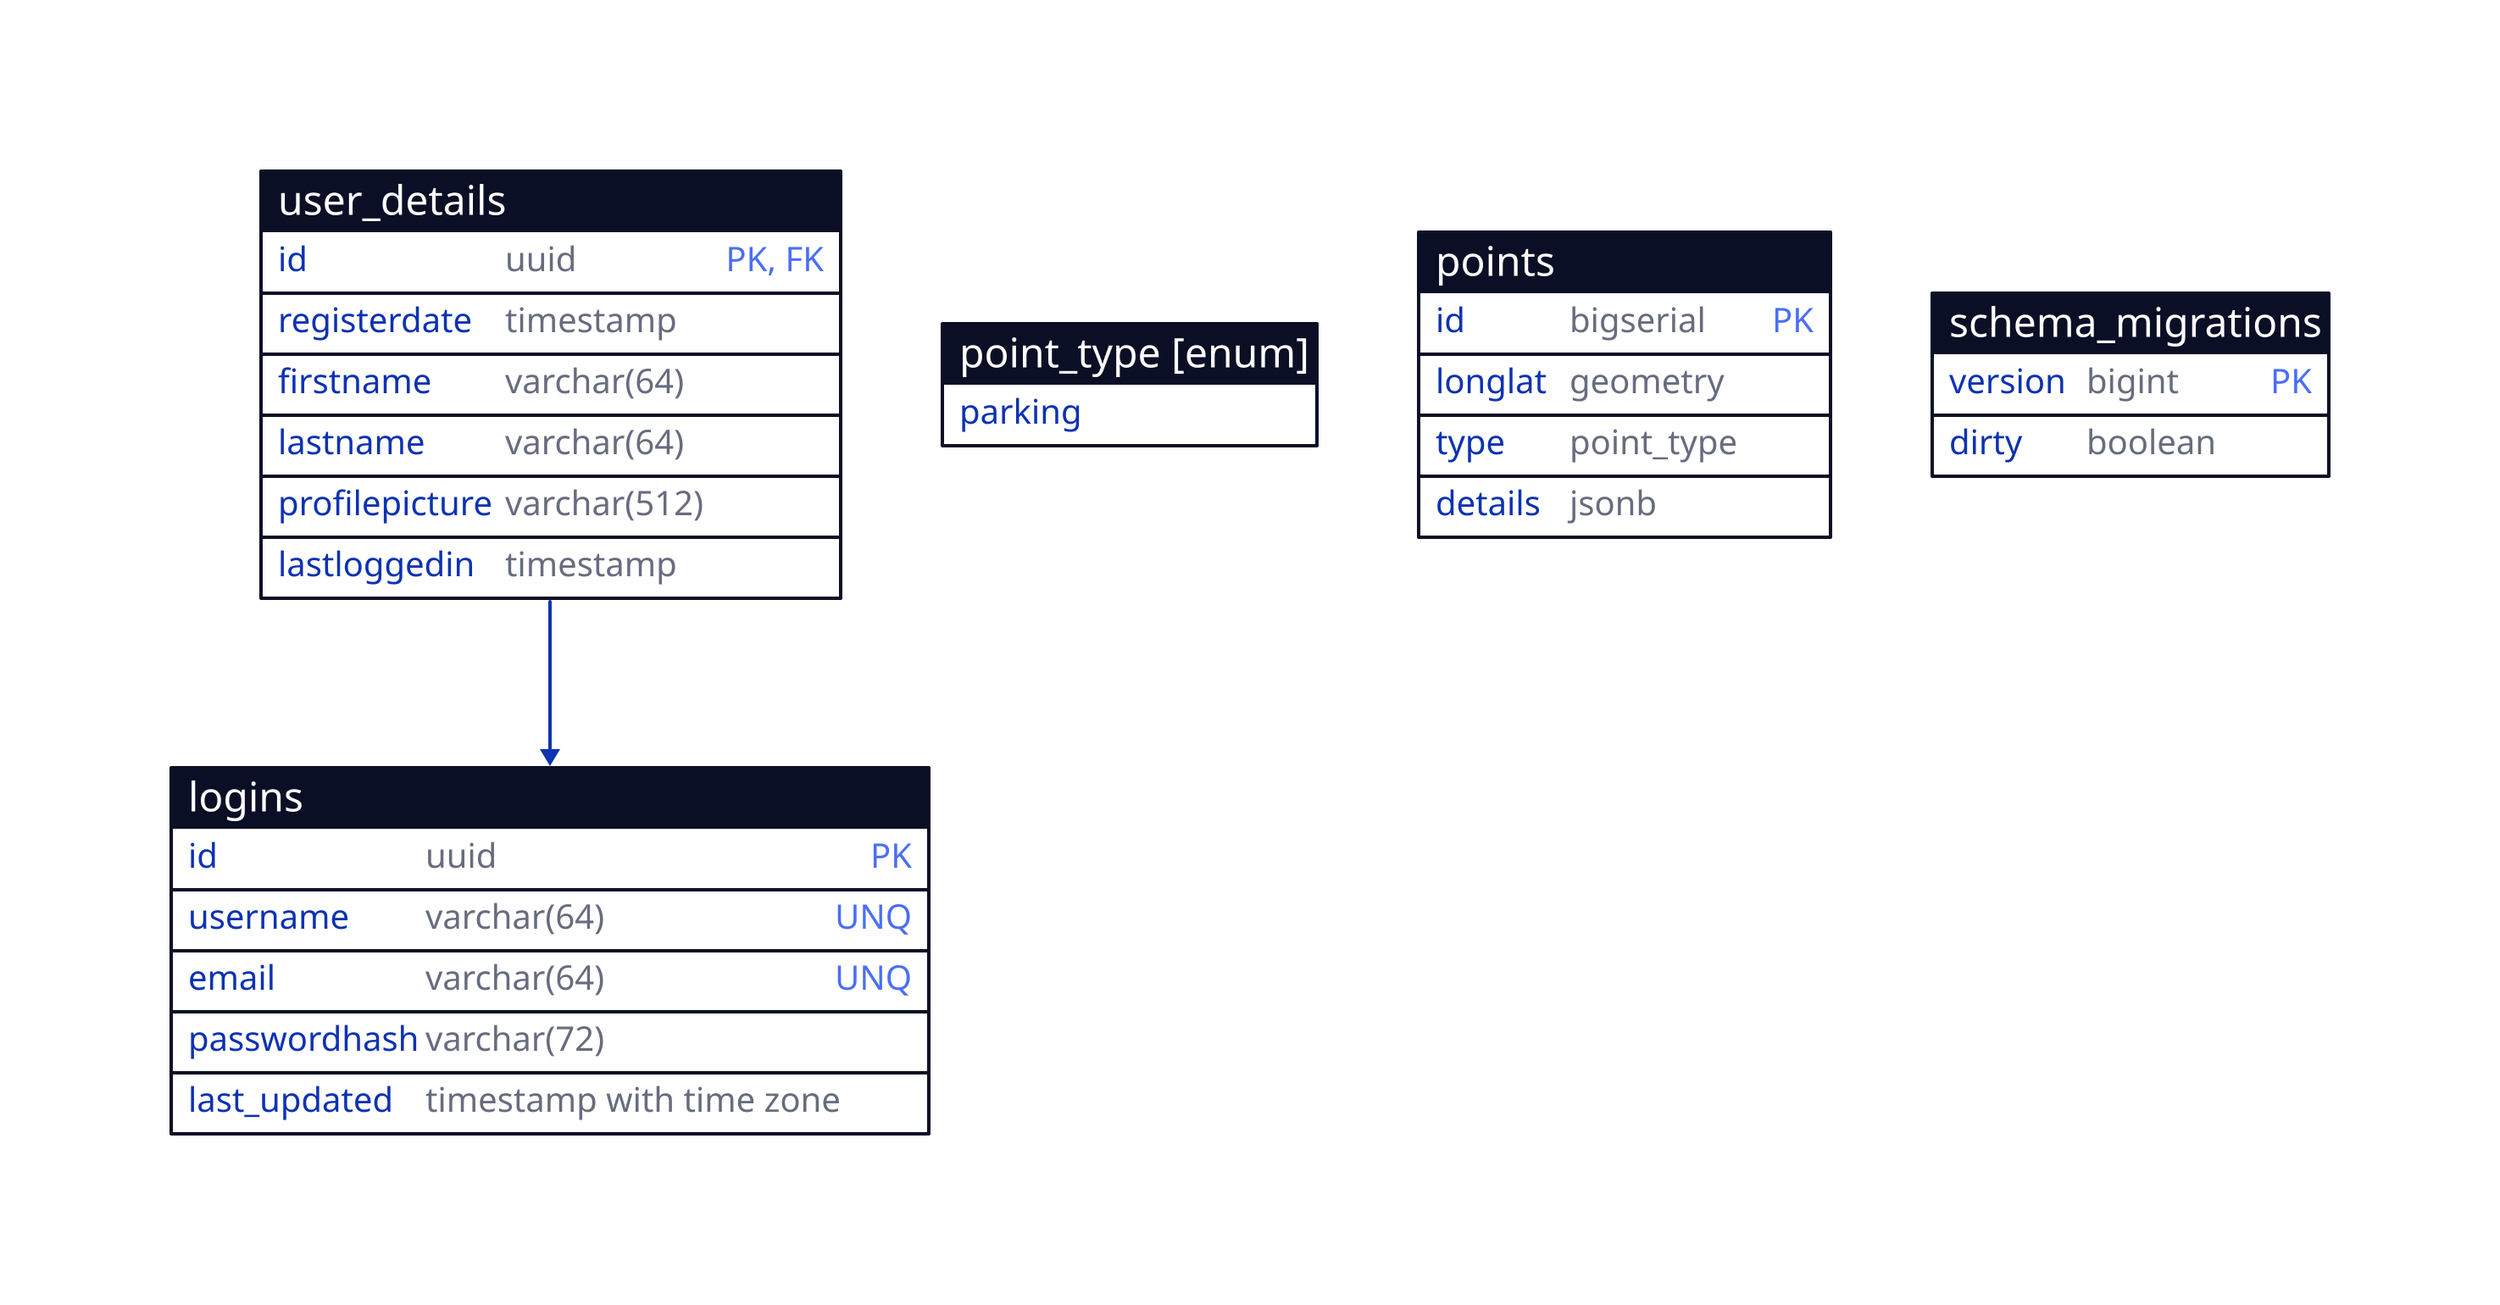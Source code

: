 vars: {
  d2-config: {
    layout-engine: elk
    theme-id: 300
  }
}

logins: {
  shape: sql_table

  id: uuid {constraint: primary_key}

  username: varchar(64) {constraint: unique}

  email: varchar(64) {constraint: unique}

  passwordhash: varchar(72)

  last_updated: timestamp with time zone
}

user_details: {
  shape: sql_table
  id: uuid {constraint: [primary_key; foreign_key]}
  registerdate: timestamp
  firstname: varchar(64)
  lastname: varchar(64)
  profilepicture: varchar(512)
  lastloggedin: timestamp
}

point_type \[enum\]: {
  shape: sql_table
  parking
}

points: {
  shape: sql_table
  id: bigserial {constraint: primary_key}
  longlat: geometry
  type: point_type
  details: jsonb
}

schema_migrations: {
  shape: sql_table
  version: bigint {constraint: primary_key}
  dirty: boolean
}

user_details.id -> logins.id
